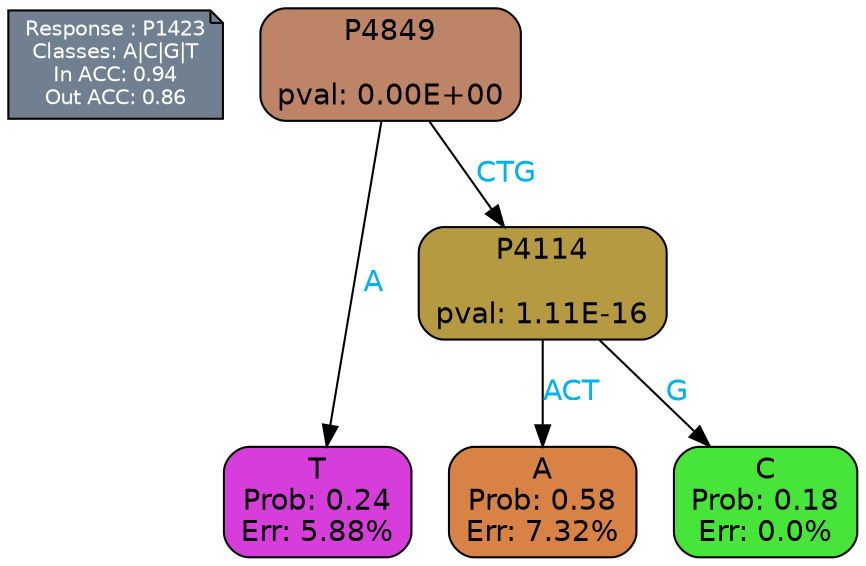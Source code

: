 digraph Tree {
node [shape=box, style="filled, rounded", color="black", fontname=helvetica] ;
graph [ranksep=equally, splines=polylines, bgcolor=transparent, dpi=600] ;
edge [fontname=helvetica] ;
LEGEND [label="Response : P1423
Classes: A|C|G|T
In ACC: 0.94
Out ACC: 0.86
",shape=note,align=left,style=filled,fillcolor="slategray",fontcolor="white",fontsize=10];1 [label="P4849

pval: 0.00E+00", fillcolor="#bd8467"] ;
2 [label="T
Prob: 0.24
Err: 5.88%", fillcolor="#d73dda"] ;
3 [label="P4114

pval: 1.11E-16", fillcolor="#b59a42"] ;
4 [label="A
Prob: 0.58
Err: 7.32%", fillcolor="#d88345"] ;
5 [label="C
Prob: 0.18
Err: 0.0%", fillcolor="#47e539"] ;
1 -> 2 [label="A",fontcolor=deepskyblue2] ;
1 -> 3 [label="CTG",fontcolor=deepskyblue2] ;
3 -> 4 [label="ACT",fontcolor=deepskyblue2] ;
3 -> 5 [label="G",fontcolor=deepskyblue2] ;
{rank = same; 2;4;5;}{rank = same; LEGEND;1;}}